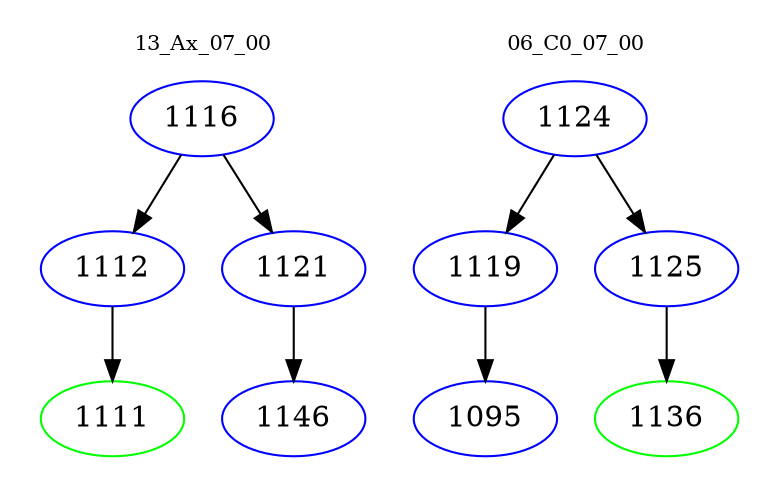digraph{
subgraph cluster_0 {
color = white
label = "13_Ax_07_00";
fontsize=10;
T0_1116 [label="1116", color="blue"]
T0_1116 -> T0_1112 [color="black"]
T0_1112 [label="1112", color="blue"]
T0_1112 -> T0_1111 [color="black"]
T0_1111 [label="1111", color="green"]
T0_1116 -> T0_1121 [color="black"]
T0_1121 [label="1121", color="blue"]
T0_1121 -> T0_1146 [color="black"]
T0_1146 [label="1146", color="blue"]
}
subgraph cluster_1 {
color = white
label = "06_C0_07_00";
fontsize=10;
T1_1124 [label="1124", color="blue"]
T1_1124 -> T1_1119 [color="black"]
T1_1119 [label="1119", color="blue"]
T1_1119 -> T1_1095 [color="black"]
T1_1095 [label="1095", color="blue"]
T1_1124 -> T1_1125 [color="black"]
T1_1125 [label="1125", color="blue"]
T1_1125 -> T1_1136 [color="black"]
T1_1136 [label="1136", color="green"]
}
}
